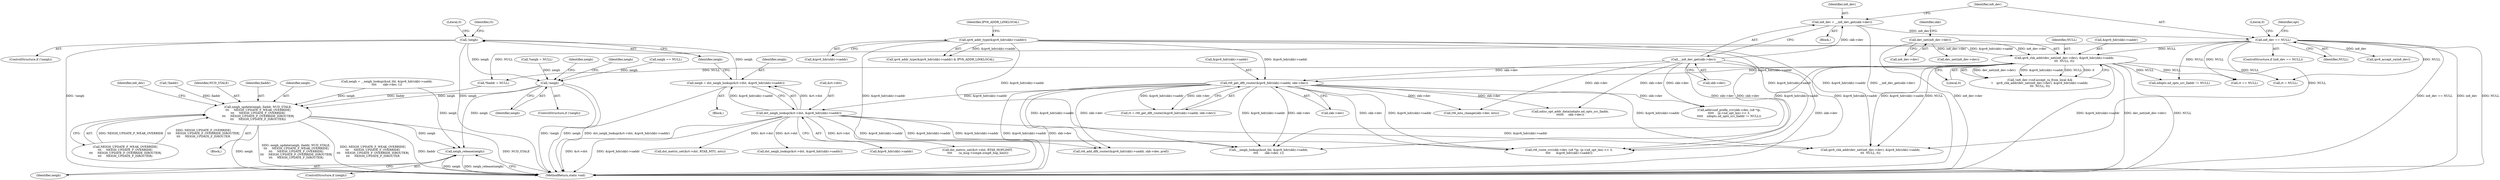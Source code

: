 digraph "0_linux_6fd99094de2b83d1d4c8457f2c83483b2828e75a@pointer" {
"1000418" [label="(Call,!neigh)"];
"1000405" [label="(Call,neigh = dst_neigh_lookup(&rt->dst, &ipv6_hdr(skb)->saddr))"];
"1000407" [label="(Call,dst_neigh_lookup(&rt->dst, &ipv6_hdr(skb)->saddr))"];
"1000393" [label="(Call,rt6_get_dflt_router(&ipv6_hdr(skb)->saddr, skb->dev))"];
"1000167" [label="(Call,ipv6_addr_type(&ipv6_hdr(skb)->saddr))"];
"1000339" [label="(Call,ipv6_chk_addr(dev_net(in6_dev->dev), &ipv6_hdr(skb)->saddr,\n\t\t\t  NULL, 0))"];
"1000340" [label="(Call,dev_net(in6_dev->dev))"];
"1000209" [label="(Call,in6_dev == NULL)"];
"1000202" [label="(Call,in6_dev = __in6_dev_get(skb->dev))"];
"1000204" [label="(Call,__in6_dev_get(skb->dev))"];
"1000725" [label="(Call,!neigh)"];
"1000771" [label="(Call,neigh_update(neigh, lladdr, NUD_STALE,\n\t\t\t     NEIGH_UPDATE_F_WEAK_OVERRIDE|\n\t\t\t     NEIGH_UPDATE_F_OVERRIDE|\n\t\t\t     NEIGH_UPDATE_F_OVERRIDE_ISROUTER|\n\t\t\t     NEIGH_UPDATE_F_ISROUTER))"];
"1001102" [label="(Call,neigh_release(neigh))"];
"1000807" [label="(Call,dev_net(in6_dev->dev))"];
"1000726" [label="(Identifier,neigh)"];
"1000900" [label="(Call,rt6_route_rcv(skb->dev, (u8 *)p, (p->nd_opt_len) << 3,\n\t\t\t\t      &ipv6_hdr(skb)->saddr))"];
"1000226" [label="(Identifier,opt)"];
"1000785" [label="(Identifier,in6_dev)"];
"1000418" [label="(Call,!neigh)"];
"1000580" [label="(Call,dst_metric_set(&rt->dst, RTAX_HOPLIMIT,\n \t\t\t\t       ra_msg->icmph.icmp6_hop_limit))"];
"1000391" [label="(Call,rt = rt6_get_dflt_router(&ipv6_hdr(skb)->saddr, skb->dev))"];
"1000742" [label="(Identifier,neigh)"];
"1001102" [label="(Call,neigh_release(neigh))"];
"1000763" [label="(Call,!lladdr)"];
"1000394" [label="(Call,&ipv6_hdr(skb)->saddr)"];
"1000727" [label="(Call,neigh = __neigh_lookup(&nd_tbl, &ipv6_hdr(skb)->saddr,\n\t\t\t\t       skb->dev, 1))"];
"1000454" [label="(Call,rt == NULL)"];
"1000204" [label="(Call,__in6_dev_get(skb->dev))"];
"1000729" [label="(Call,__neigh_lookup(&nd_tbl, &ipv6_hdr(skb)->saddr,\n\t\t\t\t       skb->dev, 1))"];
"1000405" [label="(Call,neigh = dst_neigh_lookup(&rt->dst, &ipv6_hdr(skb)->saddr))"];
"1000465" [label="(Call,rt6_add_dflt_router(&ipv6_hdr(skb)->saddr, skb->dev, pref))"];
"1001103" [label="(Identifier,neigh)"];
"1000332" [label="(Call,!in6_dev->cnf.accept_ra_from_local &&\n\t    ipv6_chk_addr(dev_net(in6_dev->dev), &ipv6_hdr(skb)->saddr,\n\t\t\t  NULL, 0))"];
"1000340" [label="(Call,dev_net(in6_dev->dev))"];
"1000775" [label="(Call,NEIGH_UPDATE_F_WEAK_OVERRIDE|\n\t\t\t     NEIGH_UPDATE_F_OVERRIDE|\n\t\t\t     NEIGH_UPDATE_F_OVERRIDE_ISROUTER|\n\t\t\t     NEIGH_UPDATE_F_ISROUTER)"];
"1000347" [label="(Identifier,skb)"];
"1000167" [label="(Call,ipv6_addr_type(&ipv6_hdr(skb)->saddr))"];
"1000166" [label="(Call,ipv6_addr_type(&ipv6_hdr(skb)->saddr) & IPV6_ADDR_LINKLOCAL)"];
"1000743" [label="(Block,)"];
"1000205" [label="(Call,skb->dev)"];
"1001048" [label="(Call,dst_metric_set(&rt->dst, RTAX_MTU, mtu))"];
"1000431" [label="(Identifier,rt)"];
"1000422" [label="(Literal,0)"];
"1000407" [label="(Call,dst_neigh_lookup(&rt->dst, &ipv6_hdr(skb)->saddr))"];
"1000173" [label="(Identifier,IPV6_ADDR_LINKLOCAL)"];
"1000975" [label="(Call,ndopts.nd_opts_src_lladdr != NULL)"];
"1000774" [label="(Identifier,NUD_STALE)"];
"1001100" [label="(ControlStructure,if (neigh))"];
"1000408" [label="(Call,&rt->dst)"];
"1000208" [label="(ControlStructure,if (in6_dev == NULL))"];
"1001104" [label="(MethodReturn,static void)"];
"1000168" [label="(Call,&ipv6_hdr(skb)->saddr)"];
"1001055" [label="(Call,rt6_mtu_change(skb->dev, mtu))"];
"1000419" [label="(Identifier,neigh)"];
"1000724" [label="(ControlStructure,if (!neigh))"];
"1000211" [label="(Identifier,NULL)"];
"1000406" [label="(Identifier,neigh)"];
"1000728" [label="(Identifier,neigh)"];
"1000112" [label="(Block,)"];
"1000349" [label="(Identifier,NULL)"];
"1000417" [label="(ControlStructure,if (!neigh))"];
"1000339" [label="(Call,ipv6_chk_addr(dev_net(in6_dev->dev), &ipv6_hdr(skb)->saddr,\n\t\t\t  NULL, 0))"];
"1000350" [label="(Literal,0)"];
"1000238" [label="(Call,ipv6_accept_ra(in6_dev))"];
"1000773" [label="(Identifier,lladdr)"];
"1000725" [label="(Call,!neigh)"];
"1000344" [label="(Call,&ipv6_hdr(skb)->saddr)"];
"1000210" [label="(Identifier,in6_dev)"];
"1000499" [label="(Call,neigh == NULL)"];
"1000772" [label="(Identifier,neigh)"];
"1000745" [label="(Call,*lladdr = NULL)"];
"1000214" [label="(Literal,0)"];
"1000404" [label="(Block,)"];
"1000341" [label="(Call,in6_dev->dev)"];
"1000203" [label="(Identifier,in6_dev)"];
"1000209" [label="(Call,in6_dev == NULL)"];
"1000771" [label="(Call,neigh_update(neigh, lladdr, NUD_STALE,\n\t\t\t     NEIGH_UPDATE_F_WEAK_OVERRIDE|\n\t\t\t     NEIGH_UPDATE_F_OVERRIDE|\n\t\t\t     NEIGH_UPDATE_F_OVERRIDE_ISROUTER|\n\t\t\t     NEIGH_UPDATE_F_ISROUTER))"];
"1000121" [label="(Call,*neigh = NULL)"];
"1000393" [label="(Call,rt6_get_dflt_router(&ipv6_hdr(skb)->saddr, skb->dev))"];
"1000202" [label="(Call,in6_dev = __in6_dev_get(skb->dev))"];
"1000412" [label="(Call,&ipv6_hdr(skb)->saddr)"];
"1000399" [label="(Call,skb->dev)"];
"1000755" [label="(Call,ndisc_opt_addr_data(ndopts.nd_opts_src_lladdr,\n\t\t\t\t\t\t     skb->dev))"];
"1000963" [label="(Call,addrconf_prefix_rcv(skb->dev, (u8 *)p,\n\t\t\t\t\t    (p->nd_opt_len) << 3,\n\t\t\t\t\t    ndopts.nd_opts_src_lladdr != NULL))"];
"1000438" [label="(Call,rt = NULL)"];
"1000806" [label="(Call,ipv6_chk_addr(dev_net(in6_dev->dev), &ipv6_hdr(skb)->saddr,\n\t\t\t  NULL, 0))"];
"1000488" [label="(Call,dst_neigh_lookup(&rt->dst, &ipv6_hdr(skb)->saddr))"];
"1000418" -> "1000417"  [label="AST: "];
"1000418" -> "1000419"  [label="CFG: "];
"1000419" -> "1000418"  [label="AST: "];
"1000422" -> "1000418"  [label="CFG: "];
"1000431" -> "1000418"  [label="CFG: "];
"1000418" -> "1001104"  [label="DDG: !neigh"];
"1000418" -> "1001104"  [label="DDG: neigh"];
"1000405" -> "1000418"  [label="DDG: neigh"];
"1000418" -> "1000725"  [label="DDG: neigh"];
"1000405" -> "1000404"  [label="AST: "];
"1000405" -> "1000407"  [label="CFG: "];
"1000406" -> "1000405"  [label="AST: "];
"1000407" -> "1000405"  [label="AST: "];
"1000419" -> "1000405"  [label="CFG: "];
"1000405" -> "1001104"  [label="DDG: dst_neigh_lookup(&rt->dst, &ipv6_hdr(skb)->saddr)"];
"1000407" -> "1000405"  [label="DDG: &rt->dst"];
"1000407" -> "1000405"  [label="DDG: &ipv6_hdr(skb)->saddr"];
"1000407" -> "1000412"  [label="CFG: "];
"1000408" -> "1000407"  [label="AST: "];
"1000412" -> "1000407"  [label="AST: "];
"1000407" -> "1001104"  [label="DDG: &ipv6_hdr(skb)->saddr"];
"1000407" -> "1001104"  [label="DDG: &rt->dst"];
"1000393" -> "1000407"  [label="DDG: &ipv6_hdr(skb)->saddr"];
"1000407" -> "1000465"  [label="DDG: &ipv6_hdr(skb)->saddr"];
"1000407" -> "1000488"  [label="DDG: &rt->dst"];
"1000407" -> "1000580"  [label="DDG: &rt->dst"];
"1000407" -> "1000729"  [label="DDG: &ipv6_hdr(skb)->saddr"];
"1000407" -> "1000806"  [label="DDG: &ipv6_hdr(skb)->saddr"];
"1000407" -> "1000900"  [label="DDG: &ipv6_hdr(skb)->saddr"];
"1000407" -> "1001048"  [label="DDG: &rt->dst"];
"1000393" -> "1000391"  [label="AST: "];
"1000393" -> "1000399"  [label="CFG: "];
"1000394" -> "1000393"  [label="AST: "];
"1000399" -> "1000393"  [label="AST: "];
"1000391" -> "1000393"  [label="CFG: "];
"1000393" -> "1001104"  [label="DDG: &ipv6_hdr(skb)->saddr"];
"1000393" -> "1001104"  [label="DDG: skb->dev"];
"1000393" -> "1000391"  [label="DDG: &ipv6_hdr(skb)->saddr"];
"1000393" -> "1000391"  [label="DDG: skb->dev"];
"1000167" -> "1000393"  [label="DDG: &ipv6_hdr(skb)->saddr"];
"1000339" -> "1000393"  [label="DDG: &ipv6_hdr(skb)->saddr"];
"1000204" -> "1000393"  [label="DDG: skb->dev"];
"1000393" -> "1000465"  [label="DDG: &ipv6_hdr(skb)->saddr"];
"1000393" -> "1000465"  [label="DDG: skb->dev"];
"1000393" -> "1000729"  [label="DDG: &ipv6_hdr(skb)->saddr"];
"1000393" -> "1000729"  [label="DDG: skb->dev"];
"1000393" -> "1000755"  [label="DDG: skb->dev"];
"1000393" -> "1000806"  [label="DDG: &ipv6_hdr(skb)->saddr"];
"1000393" -> "1000900"  [label="DDG: skb->dev"];
"1000393" -> "1000900"  [label="DDG: &ipv6_hdr(skb)->saddr"];
"1000393" -> "1000963"  [label="DDG: skb->dev"];
"1000393" -> "1001055"  [label="DDG: skb->dev"];
"1000167" -> "1000166"  [label="AST: "];
"1000167" -> "1000168"  [label="CFG: "];
"1000168" -> "1000167"  [label="AST: "];
"1000173" -> "1000167"  [label="CFG: "];
"1000167" -> "1001104"  [label="DDG: &ipv6_hdr(skb)->saddr"];
"1000167" -> "1000166"  [label="DDG: &ipv6_hdr(skb)->saddr"];
"1000167" -> "1000339"  [label="DDG: &ipv6_hdr(skb)->saddr"];
"1000167" -> "1000729"  [label="DDG: &ipv6_hdr(skb)->saddr"];
"1000167" -> "1000806"  [label="DDG: &ipv6_hdr(skb)->saddr"];
"1000167" -> "1000900"  [label="DDG: &ipv6_hdr(skb)->saddr"];
"1000339" -> "1000332"  [label="AST: "];
"1000339" -> "1000350"  [label="CFG: "];
"1000340" -> "1000339"  [label="AST: "];
"1000344" -> "1000339"  [label="AST: "];
"1000349" -> "1000339"  [label="AST: "];
"1000350" -> "1000339"  [label="AST: "];
"1000332" -> "1000339"  [label="CFG: "];
"1000339" -> "1001104"  [label="DDG: NULL"];
"1000339" -> "1001104"  [label="DDG: &ipv6_hdr(skb)->saddr"];
"1000339" -> "1001104"  [label="DDG: dev_net(in6_dev->dev)"];
"1000339" -> "1000332"  [label="DDG: dev_net(in6_dev->dev)"];
"1000339" -> "1000332"  [label="DDG: &ipv6_hdr(skb)->saddr"];
"1000339" -> "1000332"  [label="DDG: NULL"];
"1000339" -> "1000332"  [label="DDG: 0"];
"1000340" -> "1000339"  [label="DDG: in6_dev->dev"];
"1000209" -> "1000339"  [label="DDG: NULL"];
"1000339" -> "1000438"  [label="DDG: NULL"];
"1000339" -> "1000454"  [label="DDG: NULL"];
"1000339" -> "1000729"  [label="DDG: &ipv6_hdr(skb)->saddr"];
"1000339" -> "1000745"  [label="DDG: NULL"];
"1000339" -> "1000806"  [label="DDG: &ipv6_hdr(skb)->saddr"];
"1000339" -> "1000806"  [label="DDG: NULL"];
"1000339" -> "1000900"  [label="DDG: &ipv6_hdr(skb)->saddr"];
"1000339" -> "1000975"  [label="DDG: NULL"];
"1000340" -> "1000341"  [label="CFG: "];
"1000341" -> "1000340"  [label="AST: "];
"1000347" -> "1000340"  [label="CFG: "];
"1000340" -> "1001104"  [label="DDG: in6_dev->dev"];
"1000340" -> "1000807"  [label="DDG: in6_dev->dev"];
"1000209" -> "1000208"  [label="AST: "];
"1000209" -> "1000211"  [label="CFG: "];
"1000210" -> "1000209"  [label="AST: "];
"1000211" -> "1000209"  [label="AST: "];
"1000214" -> "1000209"  [label="CFG: "];
"1000226" -> "1000209"  [label="CFG: "];
"1000209" -> "1001104"  [label="DDG: in6_dev == NULL"];
"1000209" -> "1001104"  [label="DDG: in6_dev"];
"1000209" -> "1001104"  [label="DDG: NULL"];
"1000202" -> "1000209"  [label="DDG: in6_dev"];
"1000209" -> "1000238"  [label="DDG: in6_dev"];
"1000209" -> "1000438"  [label="DDG: NULL"];
"1000209" -> "1000454"  [label="DDG: NULL"];
"1000209" -> "1000745"  [label="DDG: NULL"];
"1000209" -> "1000806"  [label="DDG: NULL"];
"1000209" -> "1000975"  [label="DDG: NULL"];
"1000202" -> "1000112"  [label="AST: "];
"1000202" -> "1000204"  [label="CFG: "];
"1000203" -> "1000202"  [label="AST: "];
"1000204" -> "1000202"  [label="AST: "];
"1000210" -> "1000202"  [label="CFG: "];
"1000202" -> "1001104"  [label="DDG: __in6_dev_get(skb->dev)"];
"1000204" -> "1000202"  [label="DDG: skb->dev"];
"1000204" -> "1000205"  [label="CFG: "];
"1000205" -> "1000204"  [label="AST: "];
"1000204" -> "1001104"  [label="DDG: skb->dev"];
"1000204" -> "1000729"  [label="DDG: skb->dev"];
"1000204" -> "1000755"  [label="DDG: skb->dev"];
"1000204" -> "1000900"  [label="DDG: skb->dev"];
"1000204" -> "1000963"  [label="DDG: skb->dev"];
"1000204" -> "1001055"  [label="DDG: skb->dev"];
"1000725" -> "1000724"  [label="AST: "];
"1000725" -> "1000726"  [label="CFG: "];
"1000726" -> "1000725"  [label="AST: "];
"1000728" -> "1000725"  [label="CFG: "];
"1000742" -> "1000725"  [label="CFG: "];
"1000725" -> "1001104"  [label="DDG: !neigh"];
"1000725" -> "1001104"  [label="DDG: neigh"];
"1000499" -> "1000725"  [label="DDG: neigh"];
"1000121" -> "1000725"  [label="DDG: neigh"];
"1000725" -> "1000771"  [label="DDG: neigh"];
"1000725" -> "1001102"  [label="DDG: neigh"];
"1000771" -> "1000743"  [label="AST: "];
"1000771" -> "1000775"  [label="CFG: "];
"1000772" -> "1000771"  [label="AST: "];
"1000773" -> "1000771"  [label="AST: "];
"1000774" -> "1000771"  [label="AST: "];
"1000775" -> "1000771"  [label="AST: "];
"1000785" -> "1000771"  [label="CFG: "];
"1000771" -> "1001104"  [label="DDG: lladdr"];
"1000771" -> "1001104"  [label="DDG: NUD_STALE"];
"1000771" -> "1001104"  [label="DDG: neigh"];
"1000771" -> "1001104"  [label="DDG: neigh_update(neigh, lladdr, NUD_STALE,\n\t\t\t     NEIGH_UPDATE_F_WEAK_OVERRIDE|\n\t\t\t     NEIGH_UPDATE_F_OVERRIDE|\n\t\t\t     NEIGH_UPDATE_F_OVERRIDE_ISROUTER|\n\t\t\t     NEIGH_UPDATE_F_ISROUTER)"];
"1000771" -> "1001104"  [label="DDG: NEIGH_UPDATE_F_WEAK_OVERRIDE|\n\t\t\t     NEIGH_UPDATE_F_OVERRIDE|\n\t\t\t     NEIGH_UPDATE_F_OVERRIDE_ISROUTER|\n\t\t\t     NEIGH_UPDATE_F_ISROUTER"];
"1000727" -> "1000771"  [label="DDG: neigh"];
"1000745" -> "1000771"  [label="DDG: lladdr"];
"1000763" -> "1000771"  [label="DDG: lladdr"];
"1000775" -> "1000771"  [label="DDG: NEIGH_UPDATE_F_WEAK_OVERRIDE"];
"1000775" -> "1000771"  [label="DDG: NEIGH_UPDATE_F_OVERRIDE|\n\t\t\t     NEIGH_UPDATE_F_OVERRIDE_ISROUTER|\n\t\t\t     NEIGH_UPDATE_F_ISROUTER"];
"1000771" -> "1001102"  [label="DDG: neigh"];
"1001102" -> "1001100"  [label="AST: "];
"1001102" -> "1001103"  [label="CFG: "];
"1001103" -> "1001102"  [label="AST: "];
"1001104" -> "1001102"  [label="CFG: "];
"1001102" -> "1001104"  [label="DDG: neigh"];
"1001102" -> "1001104"  [label="DDG: neigh_release(neigh)"];
"1000727" -> "1001102"  [label="DDG: neigh"];
}
